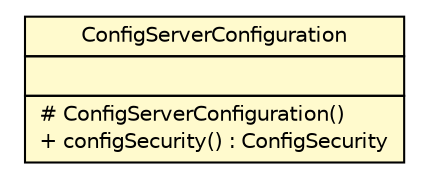 #!/usr/local/bin/dot
#
# Class diagram 
# Generated by UMLGraph version R5_6-24-gf6e263 (http://www.umlgraph.org/)
#

digraph G {
	edge [fontname="Helvetica",fontsize=10,labelfontname="Helvetica",labelfontsize=10];
	node [fontname="Helvetica",fontsize=10,shape=plaintext];
	nodesep=0.25;
	ranksep=0.5;
	// cn.home1.cloud.config.server.ConfigServer.ConfigServerConfiguration
	c169 [label=<<table title="cn.home1.cloud.config.server.ConfigServer.ConfigServerConfiguration" border="0" cellborder="1" cellspacing="0" cellpadding="2" port="p" bgcolor="lemonChiffon" href="./ConfigServer.ConfigServerConfiguration.html">
		<tr><td><table border="0" cellspacing="0" cellpadding="1">
<tr><td align="center" balign="center"> ConfigServerConfiguration </td></tr>
		</table></td></tr>
		<tr><td><table border="0" cellspacing="0" cellpadding="1">
<tr><td align="left" balign="left">  </td></tr>
		</table></td></tr>
		<tr><td><table border="0" cellspacing="0" cellpadding="1">
<tr><td align="left" balign="left"> # ConfigServerConfiguration() </td></tr>
<tr><td align="left" balign="left"> + configSecurity() : ConfigSecurity </td></tr>
		</table></td></tr>
		</table>>, URL="./ConfigServer.ConfigServerConfiguration.html", fontname="Helvetica", fontcolor="black", fontsize=10.0];
}

